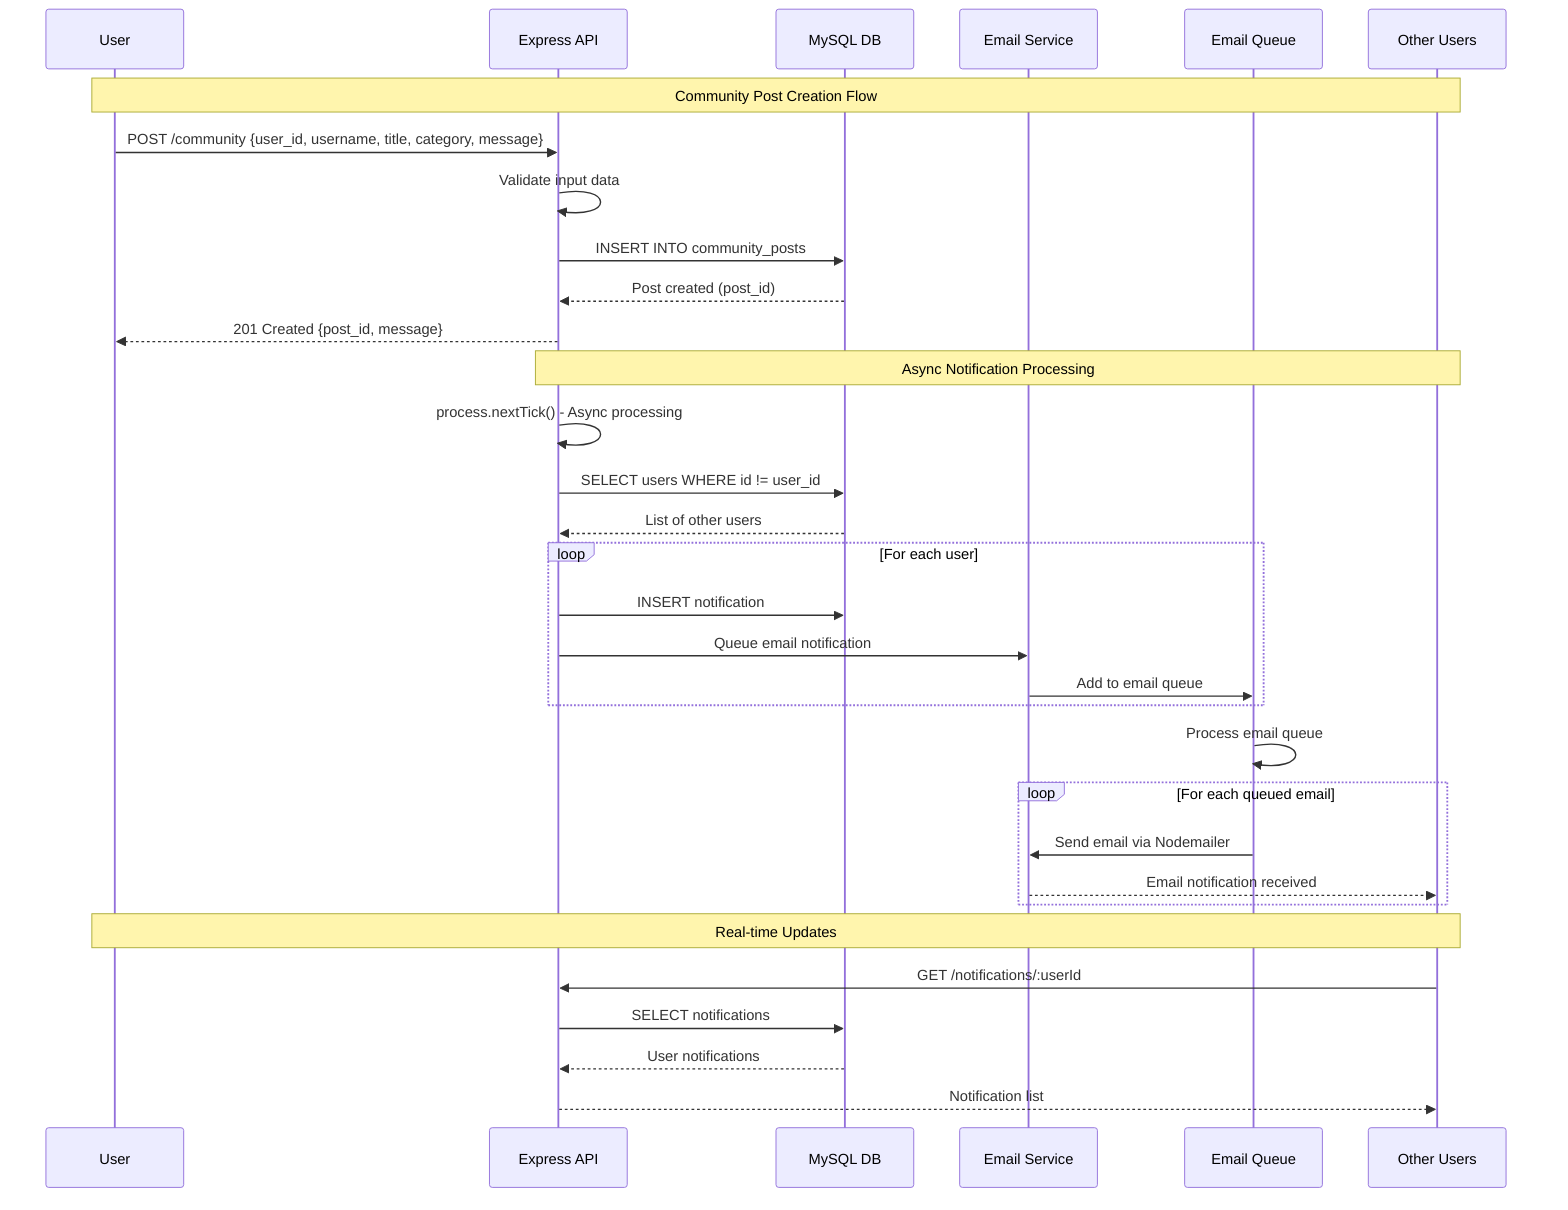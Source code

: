 sequenceDiagram
    participant U as User
    participant API as Express API
    participant DB as MySQL DB
    participant EMAIL as Email Service
    participant QUEUE as Email Queue
    participant USERS as Other Users
    
    Note over U,USERS: Community Post Creation Flow
    
    U->>API: POST /community {user_id, username, title, category, message}
    API->>API: Validate input data
    API->>DB: INSERT INTO community_posts
    DB-->>API: Post created (post_id)
    API-->>U: 201 Created {post_id, message}
    
    Note over API,USERS: Async Notification Processing
    
    API->>API: process.nextTick() - Async processing
    API->>DB: SELECT users WHERE id != user_id
    DB-->>API: List of other users
    
    loop For each user
        API->>DB: INSERT notification
        API->>EMAIL: Queue email notification
        EMAIL->>QUEUE: Add to email queue
    end
    
    QUEUE->>QUEUE: Process email queue
    
    loop For each queued email
        QUEUE->>EMAIL: Send email via Nodemailer
        EMAIL-->>USERS: Email notification received
    end
    
    Note over U,USERS: Real-time Updates
    USERS->>API: GET /notifications/:userId
    API->>DB: SELECT notifications
    DB-->>API: User notifications
    API-->>USERS: Notification list